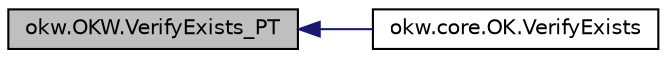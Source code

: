 digraph "okw.OKW.VerifyExists_PT"
{
 // INTERACTIVE_SVG=YES
  edge [fontname="Helvetica",fontsize="10",labelfontname="Helvetica",labelfontsize="10"];
  node [fontname="Helvetica",fontsize="10",shape=record];
  rankdir="LR";
  Node16 [label="okw.OKW.VerifyExists_PT",height=0.2,width=0.4,color="black", fillcolor="grey75", style="filled", fontcolor="black"];
  Node16 -> Node17 [dir="back",color="midnightblue",fontsize="10",style="solid",fontname="Helvetica"];
  Node17 [label="okw.core.OK.VerifyExists",height=0.2,width=0.4,color="black", fillcolor="white", style="filled",URL="$classokw_1_1core_1_1_o_k.html#a9785853231d70946dcbbfcd44b509c25",tooltip="Prüft, ob das gegebene Objekt existiert. "];
}
